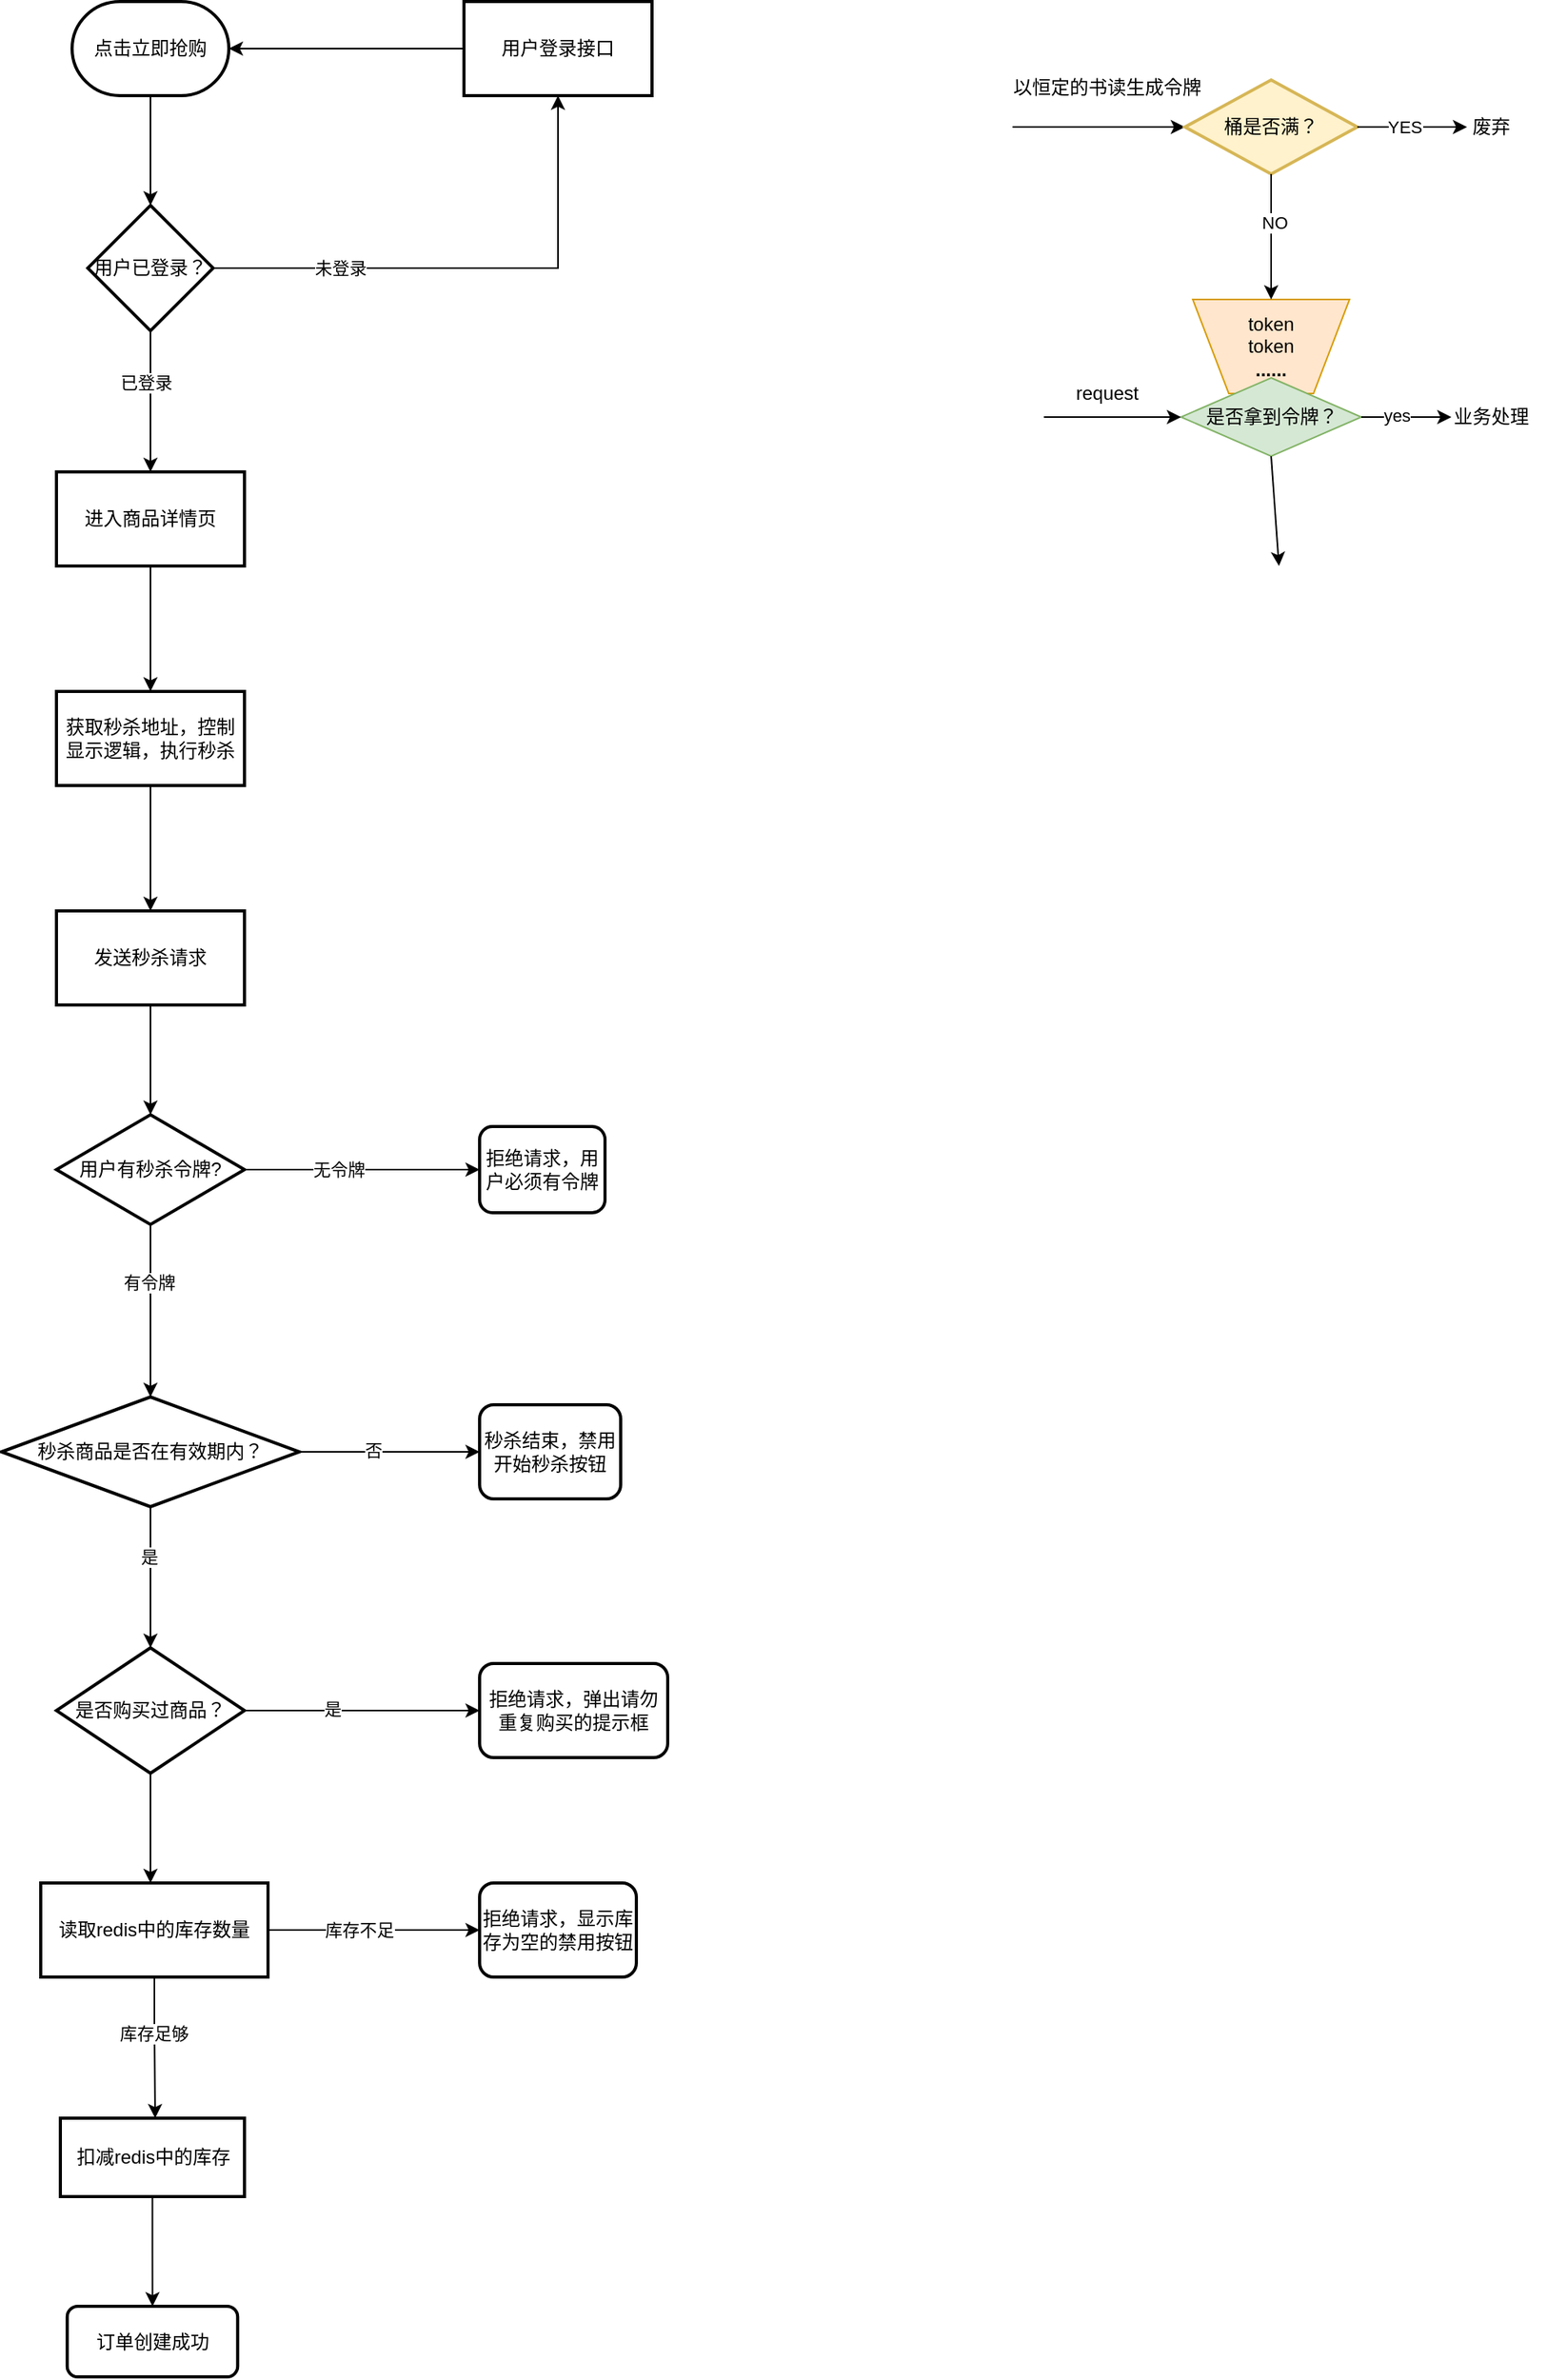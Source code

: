 <mxfile version="20.8.1" type="github">
  <diagram id="SfYL227m2gQ5KlGTOzU7" name="第 1 页">
    <mxGraphModel dx="956" dy="553" grid="1" gridSize="10" guides="1" tooltips="1" connect="1" arrows="1" fold="1" page="1" pageScale="1" pageWidth="3300" pageHeight="4681" math="0" shadow="0">
      <root>
        <mxCell id="0" />
        <mxCell id="1" parent="0" />
        <mxCell id="JAwFecL3JbLE5yRRIegU-158" value="" style="edgeStyle=orthogonalEdgeStyle;rounded=0;orthogonalLoop=1;jettySize=auto;html=1;" parent="1" source="JAwFecL3JbLE5yRRIegU-1" target="JAwFecL3JbLE5yRRIegU-157" edge="1">
          <mxGeometry relative="1" as="geometry" />
        </mxCell>
        <mxCell id="JAwFecL3JbLE5yRRIegU-1" value="点击立即抢购" style="strokeWidth=2;html=1;shape=mxgraph.flowchart.terminator;whiteSpace=wrap;" parent="1" vertex="1">
          <mxGeometry x="460" y="40" width="100" height="60" as="geometry" />
        </mxCell>
        <mxCell id="JAwFecL3JbLE5yRRIegU-160" value="" style="edgeStyle=orthogonalEdgeStyle;rounded=0;orthogonalLoop=1;jettySize=auto;html=1;" parent="1" source="JAwFecL3JbLE5yRRIegU-157" target="JAwFecL3JbLE5yRRIegU-159" edge="1">
          <mxGeometry relative="1" as="geometry" />
        </mxCell>
        <mxCell id="JAwFecL3JbLE5yRRIegU-161" value="未登录" style="edgeLabel;html=1;align=center;verticalAlign=middle;resizable=0;points=[];" parent="JAwFecL3JbLE5yRRIegU-160" vertex="1" connectable="0">
          <mxGeometry x="-0.508" y="-2" relative="1" as="geometry">
            <mxPoint y="-2" as="offset" />
          </mxGeometry>
        </mxCell>
        <mxCell id="JAwFecL3JbLE5yRRIegU-166" value="" style="edgeStyle=orthogonalEdgeStyle;rounded=0;orthogonalLoop=1;jettySize=auto;html=1;" parent="1" source="JAwFecL3JbLE5yRRIegU-157" target="JAwFecL3JbLE5yRRIegU-165" edge="1">
          <mxGeometry relative="1" as="geometry" />
        </mxCell>
        <mxCell id="JAwFecL3JbLE5yRRIegU-167" value="已登录" style="edgeLabel;html=1;align=center;verticalAlign=middle;resizable=0;points=[];" parent="JAwFecL3JbLE5yRRIegU-166" vertex="1" connectable="0">
          <mxGeometry x="-0.267" y="-3" relative="1" as="geometry">
            <mxPoint as="offset" />
          </mxGeometry>
        </mxCell>
        <mxCell id="JAwFecL3JbLE5yRRIegU-157" value="用户已登录？" style="rhombus;whiteSpace=wrap;html=1;strokeWidth=2;" parent="1" vertex="1">
          <mxGeometry x="470" y="170" width="80" height="80" as="geometry" />
        </mxCell>
        <mxCell id="JAwFecL3JbLE5yRRIegU-159" value="用户登录接口" style="whiteSpace=wrap;html=1;strokeWidth=2;" parent="1" vertex="1">
          <mxGeometry x="710" y="40" width="120" height="60" as="geometry" />
        </mxCell>
        <mxCell id="JAwFecL3JbLE5yRRIegU-164" value="" style="endArrow=classic;html=1;rounded=0;exitX=0;exitY=0.5;exitDx=0;exitDy=0;entryX=1;entryY=0.5;entryDx=0;entryDy=0;entryPerimeter=0;" parent="1" source="JAwFecL3JbLE5yRRIegU-159" target="JAwFecL3JbLE5yRRIegU-1" edge="1">
          <mxGeometry width="50" height="50" relative="1" as="geometry">
            <mxPoint x="520" y="320" as="sourcePoint" />
            <mxPoint x="570" y="270" as="targetPoint" />
          </mxGeometry>
        </mxCell>
        <mxCell id="JAwFecL3JbLE5yRRIegU-170" value="" style="edgeStyle=orthogonalEdgeStyle;rounded=0;orthogonalLoop=1;jettySize=auto;html=1;" parent="1" source="JAwFecL3JbLE5yRRIegU-165" target="JAwFecL3JbLE5yRRIegU-169" edge="1">
          <mxGeometry relative="1" as="geometry" />
        </mxCell>
        <mxCell id="JAwFecL3JbLE5yRRIegU-165" value="进入商品详情页" style="whiteSpace=wrap;html=1;strokeWidth=2;" parent="1" vertex="1">
          <mxGeometry x="450" y="340" width="120" height="60" as="geometry" />
        </mxCell>
        <mxCell id="JAwFecL3JbLE5yRRIegU-172" value="" style="edgeStyle=orthogonalEdgeStyle;rounded=0;orthogonalLoop=1;jettySize=auto;html=1;" parent="1" source="JAwFecL3JbLE5yRRIegU-169" target="JAwFecL3JbLE5yRRIegU-171" edge="1">
          <mxGeometry relative="1" as="geometry" />
        </mxCell>
        <mxCell id="JAwFecL3JbLE5yRRIegU-169" value="获取秒杀地址，控制显示逻辑，执行秒杀" style="whiteSpace=wrap;html=1;strokeWidth=2;" parent="1" vertex="1">
          <mxGeometry x="450" y="480" width="120" height="60" as="geometry" />
        </mxCell>
        <mxCell id="JAwFecL3JbLE5yRRIegU-174" value="" style="edgeStyle=orthogonalEdgeStyle;rounded=0;orthogonalLoop=1;jettySize=auto;html=1;" parent="1" source="JAwFecL3JbLE5yRRIegU-171" target="JAwFecL3JbLE5yRRIegU-173" edge="1">
          <mxGeometry relative="1" as="geometry" />
        </mxCell>
        <mxCell id="JAwFecL3JbLE5yRRIegU-171" value="发送秒杀请求" style="whiteSpace=wrap;html=1;strokeWidth=2;" parent="1" vertex="1">
          <mxGeometry x="450" y="620" width="120" height="60" as="geometry" />
        </mxCell>
        <mxCell id="JAwFecL3JbLE5yRRIegU-176" value="" style="edgeStyle=orthogonalEdgeStyle;rounded=0;orthogonalLoop=1;jettySize=auto;html=1;" parent="1" source="JAwFecL3JbLE5yRRIegU-173" target="JAwFecL3JbLE5yRRIegU-175" edge="1">
          <mxGeometry relative="1" as="geometry" />
        </mxCell>
        <mxCell id="JAwFecL3JbLE5yRRIegU-177" value="无令牌" style="edgeLabel;html=1;align=center;verticalAlign=middle;resizable=0;points=[];" parent="JAwFecL3JbLE5yRRIegU-176" vertex="1" connectable="0">
          <mxGeometry x="-0.207" y="-3" relative="1" as="geometry">
            <mxPoint y="-3" as="offset" />
          </mxGeometry>
        </mxCell>
        <mxCell id="JAwFecL3JbLE5yRRIegU-179" value="" style="edgeStyle=orthogonalEdgeStyle;rounded=0;orthogonalLoop=1;jettySize=auto;html=1;" parent="1" source="JAwFecL3JbLE5yRRIegU-173" target="JAwFecL3JbLE5yRRIegU-178" edge="1">
          <mxGeometry relative="1" as="geometry">
            <Array as="points">
              <mxPoint x="510" y="850" />
              <mxPoint x="510" y="850" />
            </Array>
          </mxGeometry>
        </mxCell>
        <mxCell id="JAwFecL3JbLE5yRRIegU-180" value="有令牌" style="edgeLabel;html=1;align=center;verticalAlign=middle;resizable=0;points=[];" parent="JAwFecL3JbLE5yRRIegU-179" vertex="1" connectable="0">
          <mxGeometry x="-0.328" y="-1" relative="1" as="geometry">
            <mxPoint as="offset" />
          </mxGeometry>
        </mxCell>
        <mxCell id="JAwFecL3JbLE5yRRIegU-173" value="用户有秒杀令牌?" style="rhombus;whiteSpace=wrap;html=1;strokeWidth=2;" parent="1" vertex="1">
          <mxGeometry x="450" y="750" width="120" height="70" as="geometry" />
        </mxCell>
        <mxCell id="JAwFecL3JbLE5yRRIegU-175" value="拒绝请求，用户必须有令牌" style="rounded=1;whiteSpace=wrap;html=1;strokeWidth=2;" parent="1" vertex="1">
          <mxGeometry x="720" y="757.5" width="80" height="55" as="geometry" />
        </mxCell>
        <mxCell id="JAwFecL3JbLE5yRRIegU-182" value="" style="edgeStyle=orthogonalEdgeStyle;rounded=0;orthogonalLoop=1;jettySize=auto;html=1;" parent="1" source="JAwFecL3JbLE5yRRIegU-178" target="JAwFecL3JbLE5yRRIegU-181" edge="1">
          <mxGeometry relative="1" as="geometry" />
        </mxCell>
        <mxCell id="JAwFecL3JbLE5yRRIegU-183" value="否" style="edgeLabel;html=1;align=center;verticalAlign=middle;resizable=0;points=[];" parent="JAwFecL3JbLE5yRRIegU-182" vertex="1" connectable="0">
          <mxGeometry x="-0.19" y="1" relative="1" as="geometry">
            <mxPoint as="offset" />
          </mxGeometry>
        </mxCell>
        <mxCell id="JAwFecL3JbLE5yRRIegU-185" value="" style="edgeStyle=orthogonalEdgeStyle;rounded=0;orthogonalLoop=1;jettySize=auto;html=1;" parent="1" source="JAwFecL3JbLE5yRRIegU-178" edge="1">
          <mxGeometry relative="1" as="geometry">
            <mxPoint x="510" y="1090" as="targetPoint" />
          </mxGeometry>
        </mxCell>
        <mxCell id="JAwFecL3JbLE5yRRIegU-186" value="是" style="edgeLabel;html=1;align=center;verticalAlign=middle;resizable=0;points=[];" parent="JAwFecL3JbLE5yRRIegU-185" vertex="1" connectable="0">
          <mxGeometry x="-0.294" y="-1" relative="1" as="geometry">
            <mxPoint as="offset" />
          </mxGeometry>
        </mxCell>
        <mxCell id="JAwFecL3JbLE5yRRIegU-178" value="秒杀商品是否在有效期内？" style="rhombus;whiteSpace=wrap;html=1;strokeWidth=2;" parent="1" vertex="1">
          <mxGeometry x="415" y="930" width="190" height="70" as="geometry" />
        </mxCell>
        <mxCell id="JAwFecL3JbLE5yRRIegU-181" value="秒杀结束，禁用开始秒杀按钮" style="rounded=1;whiteSpace=wrap;html=1;strokeWidth=2;" parent="1" vertex="1">
          <mxGeometry x="720" y="935" width="90" height="60" as="geometry" />
        </mxCell>
        <mxCell id="JAwFecL3JbLE5yRRIegU-199" value="" style="edgeStyle=orthogonalEdgeStyle;rounded=0;orthogonalLoop=1;jettySize=auto;html=1;" parent="1" source="JAwFecL3JbLE5yRRIegU-190" target="JAwFecL3JbLE5yRRIegU-198" edge="1">
          <mxGeometry relative="1" as="geometry" />
        </mxCell>
        <mxCell id="JAwFecL3JbLE5yRRIegU-200" value="是" style="edgeLabel;html=1;align=center;verticalAlign=middle;resizable=0;points=[];" parent="JAwFecL3JbLE5yRRIegU-199" vertex="1" connectable="0">
          <mxGeometry x="-0.263" y="1" relative="1" as="geometry">
            <mxPoint as="offset" />
          </mxGeometry>
        </mxCell>
        <mxCell id="JAwFecL3JbLE5yRRIegU-190" value="是否购买过商品？" style="strokeWidth=2;html=1;shape=mxgraph.flowchart.decision;whiteSpace=wrap;" parent="1" vertex="1">
          <mxGeometry x="450" y="1090" width="120" height="80" as="geometry" />
        </mxCell>
        <mxCell id="JAwFecL3JbLE5yRRIegU-191" value="" style="edgeStyle=orthogonalEdgeStyle;rounded=0;orthogonalLoop=1;jettySize=auto;html=1;" parent="1" source="JAwFecL3JbLE5yRRIegU-193" target="JAwFecL3JbLE5yRRIegU-194" edge="1">
          <mxGeometry relative="1" as="geometry" />
        </mxCell>
        <mxCell id="JAwFecL3JbLE5yRRIegU-192" value="库存不足" style="edgeLabel;html=1;align=center;verticalAlign=middle;resizable=0;points=[];" parent="JAwFecL3JbLE5yRRIegU-191" vertex="1" connectable="0">
          <mxGeometry x="-0.231" y="2" relative="1" as="geometry">
            <mxPoint x="6" y="2" as="offset" />
          </mxGeometry>
        </mxCell>
        <mxCell id="JAwFecL3JbLE5yRRIegU-202" value="" style="edgeStyle=orthogonalEdgeStyle;rounded=0;orthogonalLoop=1;jettySize=auto;html=1;" parent="1" source="JAwFecL3JbLE5yRRIegU-193" target="JAwFecL3JbLE5yRRIegU-201" edge="1">
          <mxGeometry relative="1" as="geometry">
            <Array as="points">
              <mxPoint x="513" y="1330" />
              <mxPoint x="513" y="1330" />
            </Array>
          </mxGeometry>
        </mxCell>
        <mxCell id="JAwFecL3JbLE5yRRIegU-203" value="库存足够" style="edgeLabel;html=1;align=center;verticalAlign=middle;resizable=0;points=[];" parent="JAwFecL3JbLE5yRRIegU-202" vertex="1" connectable="0">
          <mxGeometry x="-0.189" y="-1" relative="1" as="geometry">
            <mxPoint as="offset" />
          </mxGeometry>
        </mxCell>
        <mxCell id="JAwFecL3JbLE5yRRIegU-193" value="读取redis中的库存数量" style="whiteSpace=wrap;html=1;strokeWidth=2;" parent="1" vertex="1">
          <mxGeometry x="440" y="1240" width="145" height="60" as="geometry" />
        </mxCell>
        <mxCell id="JAwFecL3JbLE5yRRIegU-194" value="拒绝请求，显示库存为空的禁用按钮" style="rounded=1;whiteSpace=wrap;html=1;strokeWidth=2;" parent="1" vertex="1">
          <mxGeometry x="720" y="1240" width="100" height="60" as="geometry" />
        </mxCell>
        <mxCell id="JAwFecL3JbLE5yRRIegU-195" style="edgeStyle=orthogonalEdgeStyle;rounded=0;orthogonalLoop=1;jettySize=auto;html=1;exitX=0.5;exitY=1;exitDx=0;exitDy=0;" parent="1" source="JAwFecL3JbLE5yRRIegU-194" target="JAwFecL3JbLE5yRRIegU-194" edge="1">
          <mxGeometry relative="1" as="geometry" />
        </mxCell>
        <mxCell id="JAwFecL3JbLE5yRRIegU-196" value="" style="endArrow=classic;html=1;rounded=0;exitX=0.5;exitY=1;exitDx=0;exitDy=0;exitPerimeter=0;" parent="1" source="JAwFecL3JbLE5yRRIegU-190" edge="1">
          <mxGeometry width="50" height="50" relative="1" as="geometry">
            <mxPoint x="420" y="1230" as="sourcePoint" />
            <mxPoint x="510" y="1240" as="targetPoint" />
          </mxGeometry>
        </mxCell>
        <mxCell id="JAwFecL3JbLE5yRRIegU-198" value="拒绝请求，弹出请勿重复购买的提示框" style="rounded=1;whiteSpace=wrap;html=1;strokeWidth=2;" parent="1" vertex="1">
          <mxGeometry x="720" y="1100" width="120" height="60" as="geometry" />
        </mxCell>
        <mxCell id="JAwFecL3JbLE5yRRIegU-205" value="" style="edgeStyle=orthogonalEdgeStyle;rounded=0;orthogonalLoop=1;jettySize=auto;html=1;" parent="1" source="JAwFecL3JbLE5yRRIegU-201" target="JAwFecL3JbLE5yRRIegU-204" edge="1">
          <mxGeometry relative="1" as="geometry" />
        </mxCell>
        <mxCell id="JAwFecL3JbLE5yRRIegU-201" value="扣减redis中的库存" style="whiteSpace=wrap;html=1;strokeWidth=2;" parent="1" vertex="1">
          <mxGeometry x="452.5" y="1390" width="117.5" height="50" as="geometry" />
        </mxCell>
        <mxCell id="JAwFecL3JbLE5yRRIegU-204" value="订单创建成功" style="rounded=1;whiteSpace=wrap;html=1;strokeWidth=2;" parent="1" vertex="1">
          <mxGeometry x="456.88" y="1510" width="108.75" height="45" as="geometry" />
        </mxCell>
        <mxCell id="YPRQtxpP1fX91p9yAM5o-1" value="" style="endArrow=classic;html=1;rounded=0;" edge="1" parent="1">
          <mxGeometry width="50" height="50" relative="1" as="geometry">
            <mxPoint x="1060" y="120" as="sourcePoint" />
            <mxPoint x="1170" y="120" as="targetPoint" />
          </mxGeometry>
        </mxCell>
        <mxCell id="YPRQtxpP1fX91p9yAM5o-2" value="以恒定的书读生成令牌" style="text;html=1;align=center;verticalAlign=middle;resizable=0;points=[];autosize=1;strokeColor=none;fillColor=none;" vertex="1" parent="1">
          <mxGeometry x="1050" y="80" width="140" height="30" as="geometry" />
        </mxCell>
        <mxCell id="YPRQtxpP1fX91p9yAM5o-3" value="桶是否满？" style="strokeWidth=2;html=1;shape=mxgraph.flowchart.decision;whiteSpace=wrap;fillColor=#fff2cc;strokeColor=#d6b656;" vertex="1" parent="1">
          <mxGeometry x="1170" y="90" width="110" height="60" as="geometry" />
        </mxCell>
        <mxCell id="YPRQtxpP1fX91p9yAM5o-5" value="" style="endArrow=classic;html=1;rounded=0;exitX=1;exitY=0.5;exitDx=0;exitDy=0;exitPerimeter=0;" edge="1" parent="1" source="YPRQtxpP1fX91p9yAM5o-3">
          <mxGeometry width="50" height="50" relative="1" as="geometry">
            <mxPoint x="1300" y="130" as="sourcePoint" />
            <mxPoint x="1350" y="120" as="targetPoint" />
          </mxGeometry>
        </mxCell>
        <mxCell id="YPRQtxpP1fX91p9yAM5o-23" value="YES" style="edgeLabel;html=1;align=center;verticalAlign=middle;resizable=0;points=[];" vertex="1" connectable="0" parent="YPRQtxpP1fX91p9yAM5o-5">
          <mxGeometry x="-0.33" y="-2" relative="1" as="geometry">
            <mxPoint x="6" y="-2" as="offset" />
          </mxGeometry>
        </mxCell>
        <mxCell id="YPRQtxpP1fX91p9yAM5o-7" value="废弃" style="text;html=1;align=center;verticalAlign=middle;resizable=0;points=[];autosize=1;strokeColor=none;fillColor=none;" vertex="1" parent="1">
          <mxGeometry x="1340" y="105" width="50" height="30" as="geometry" />
        </mxCell>
        <mxCell id="YPRQtxpP1fX91p9yAM5o-13" value="" style="edgeStyle=orthogonalEdgeStyle;rounded=0;orthogonalLoop=1;jettySize=auto;html=1;" edge="1" parent="1" source="YPRQtxpP1fX91p9yAM5o-10">
          <mxGeometry relative="1" as="geometry">
            <mxPoint x="1225" y="280" as="targetPoint" />
          </mxGeometry>
        </mxCell>
        <mxCell id="YPRQtxpP1fX91p9yAM5o-10" value="token&lt;br&gt;token&lt;br&gt;&lt;b&gt;......&lt;/b&gt;" style="verticalLabelPosition=middle;verticalAlign=middle;html=1;shape=trapezoid;perimeter=trapezoidPerimeter;whiteSpace=wrap;size=0.23;arcSize=10;flipV=1;labelPosition=center;align=center;fillColor=#ffe6cc;strokeColor=#d79b00;" vertex="1" parent="1">
          <mxGeometry x="1175" y="230" width="100" height="60" as="geometry" />
        </mxCell>
        <mxCell id="YPRQtxpP1fX91p9yAM5o-11" value="" style="endArrow=classic;html=1;rounded=0;exitX=0.5;exitY=1;exitDx=0;exitDy=0;exitPerimeter=0;entryX=0.5;entryY=0;entryDx=0;entryDy=0;" edge="1" parent="1" source="YPRQtxpP1fX91p9yAM5o-3" target="YPRQtxpP1fX91p9yAM5o-10">
          <mxGeometry width="50" height="50" relative="1" as="geometry">
            <mxPoint x="1250" y="190" as="sourcePoint" />
            <mxPoint x="1300" y="140" as="targetPoint" />
            <Array as="points">
              <mxPoint x="1225" y="170" />
            </Array>
          </mxGeometry>
        </mxCell>
        <mxCell id="YPRQtxpP1fX91p9yAM5o-21" value="NO" style="edgeLabel;html=1;align=center;verticalAlign=middle;resizable=0;points=[];" vertex="1" connectable="0" parent="YPRQtxpP1fX91p9yAM5o-11">
          <mxGeometry x="-0.237" y="2" relative="1" as="geometry">
            <mxPoint as="offset" />
          </mxGeometry>
        </mxCell>
        <mxCell id="YPRQtxpP1fX91p9yAM5o-12" value="是否拿到令牌？" style="rhombus;whiteSpace=wrap;html=1;fillColor=#d5e8d4;strokeColor=#82b366;arcSize=10;" vertex="1" parent="1">
          <mxGeometry x="1167.5" y="280" width="115" height="50" as="geometry" />
        </mxCell>
        <mxCell id="YPRQtxpP1fX91p9yAM5o-14" value="" style="endArrow=classic;html=1;rounded=0;entryX=0;entryY=0.5;entryDx=0;entryDy=0;" edge="1" parent="1" target="YPRQtxpP1fX91p9yAM5o-12">
          <mxGeometry width="50" height="50" relative="1" as="geometry">
            <mxPoint x="1080" y="305" as="sourcePoint" />
            <mxPoint x="1130" y="280" as="targetPoint" />
          </mxGeometry>
        </mxCell>
        <mxCell id="YPRQtxpP1fX91p9yAM5o-15" value="request" style="text;html=1;align=center;verticalAlign=middle;resizable=0;points=[];autosize=1;strokeColor=none;fillColor=none;" vertex="1" parent="1">
          <mxGeometry x="1090" y="275" width="60" height="30" as="geometry" />
        </mxCell>
        <mxCell id="YPRQtxpP1fX91p9yAM5o-16" value="" style="endArrow=classic;html=1;rounded=0;exitX=1;exitY=0.5;exitDx=0;exitDy=0;" edge="1" parent="1" source="YPRQtxpP1fX91p9yAM5o-12">
          <mxGeometry width="50" height="50" relative="1" as="geometry">
            <mxPoint x="1290" y="310" as="sourcePoint" />
            <mxPoint x="1340" y="305" as="targetPoint" />
          </mxGeometry>
        </mxCell>
        <mxCell id="YPRQtxpP1fX91p9yAM5o-17" value="yes" style="edgeLabel;html=1;align=center;verticalAlign=middle;resizable=0;points=[];" vertex="1" connectable="0" parent="YPRQtxpP1fX91p9yAM5o-16">
          <mxGeometry x="-0.23" y="1" relative="1" as="geometry">
            <mxPoint as="offset" />
          </mxGeometry>
        </mxCell>
        <mxCell id="YPRQtxpP1fX91p9yAM5o-18" value="业务处理" style="text;html=1;align=center;verticalAlign=middle;resizable=0;points=[];autosize=1;strokeColor=none;fillColor=none;" vertex="1" parent="1">
          <mxGeometry x="1330" y="290" width="70" height="30" as="geometry" />
        </mxCell>
        <mxCell id="YPRQtxpP1fX91p9yAM5o-19" value="" style="endArrow=classic;html=1;rounded=0;exitX=0.5;exitY=1;exitDx=0;exitDy=0;" edge="1" parent="1" source="YPRQtxpP1fX91p9yAM5o-12">
          <mxGeometry width="50" height="50" relative="1" as="geometry">
            <mxPoint x="1210" y="380" as="sourcePoint" />
            <mxPoint x="1230" y="400" as="targetPoint" />
          </mxGeometry>
        </mxCell>
      </root>
    </mxGraphModel>
  </diagram>
</mxfile>
